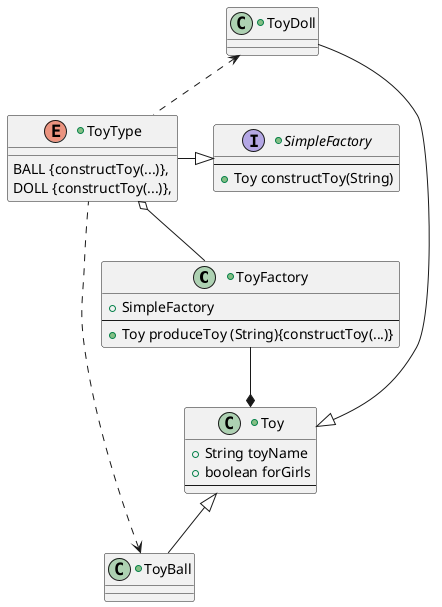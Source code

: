@startuml

+class ToyFactory{
        +{field} SimpleFactory
    --
        +{method} Toy produceToy (String){constructToy(...)}
}

+class Toy{
        +{field} String toyName
        +{field} boolean forGirls
    --
}

+class ToyBall extends Toy{
}

+class ToyDoll extends Toy{
}

+interface SimpleFactory{
    --
        +{method} Toy constructToy(String)
}

+enum ToyType{
BALL {constructToy(...)},
DOLL {constructToy(...)},
}

ToyFactory -down-* Toy

ToyFactory -up-o ToyType
ToyType -right-|> SimpleFactory
ToyType .up.> ToyBall
ToyType .up.> ToyDoll

@enduml